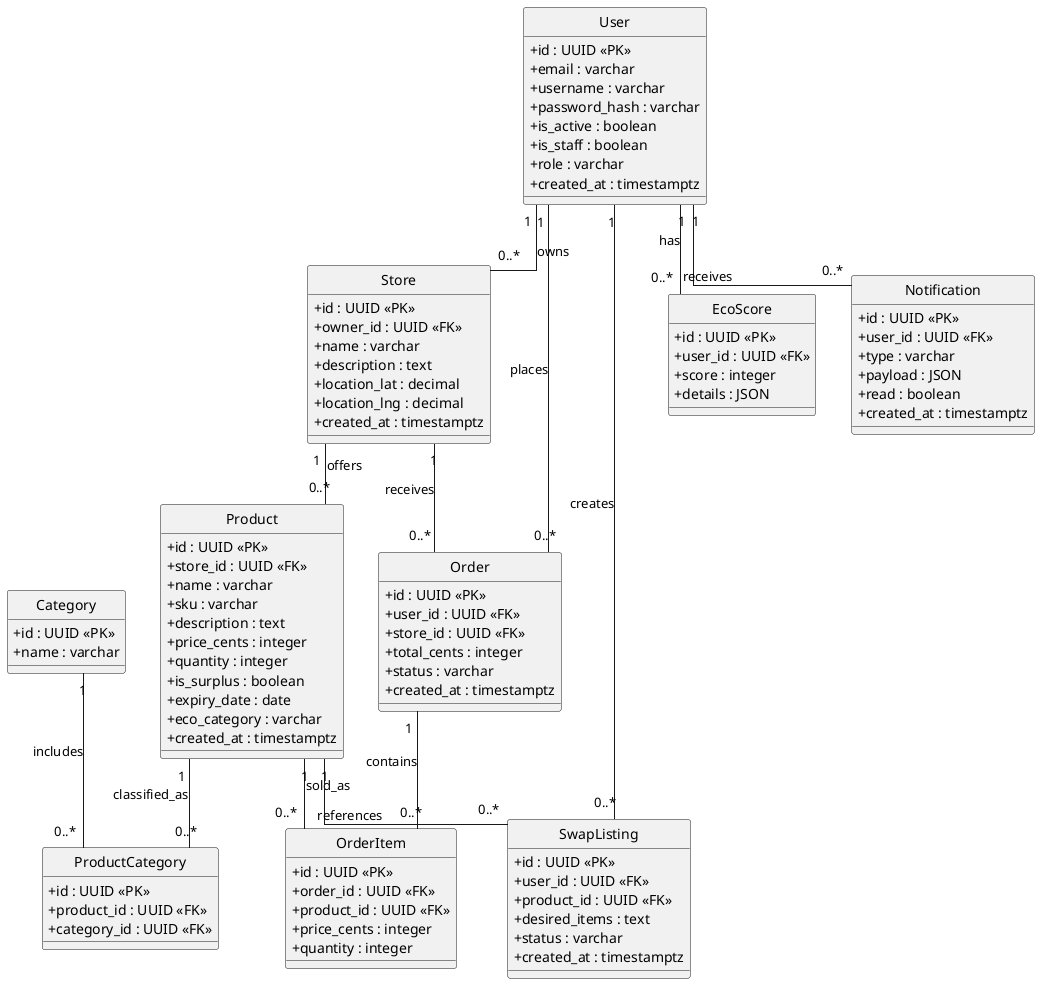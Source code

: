 @startuml Sustainify_ERD
' -----------------------------
' Sustainify ERD — Professional Version with Crow’s Foot
' -----------------------------
skinparam linetype ortho
hide circle
skinparam classAttributeIconSize 0

' Entities
class User {
  +id : UUID <<PK>>
  +email : varchar
  +username : varchar
  +password_hash : varchar
  +is_active : boolean
  +is_staff : boolean
  +role : varchar
  +created_at : timestamptz
}

class Store {
  +id : UUID <<PK>>
  +owner_id : UUID <<FK>>
  +name : varchar
  +description : text
  +location_lat : decimal
  +location_lng : decimal
  +created_at : timestamptz
}

class Product {
  +id : UUID <<PK>>
  +store_id : UUID <<FK>>
  +name : varchar
  +sku : varchar
  +description : text
  +price_cents : integer
  +quantity : integer
  +is_surplus : boolean
  +expiry_date : date
  +eco_category : varchar
  +created_at : timestamptz
}

class Category {
  +id : UUID <<PK>>
  +name : varchar
}

class ProductCategory {
  +id : UUID <<PK>>
  +product_id : UUID <<FK>>
  +category_id : UUID <<FK>>
}

class Order {
  +id : UUID <<PK>>
  +user_id : UUID <<FK>>
  +store_id : UUID <<FK>>
  +total_cents : integer
  +status : varchar
  +created_at : timestamptz
}

class OrderItem {
  +id : UUID <<PK>>
  +order_id : UUID <<FK>>
  +product_id : UUID <<FK>>
  +price_cents : integer
  +quantity : integer
}

class EcoScore {
  +id : UUID <<PK>>
  +user_id : UUID <<FK>>
  +score : integer
  +details : JSON
}

class SwapListing {
  +id : UUID <<PK>>
  +user_id : UUID <<FK>>
  +product_id : UUID <<FK>>
  +desired_items : text
  +status : varchar
  +created_at : timestamptz
}

class Notification {
  +id : UUID <<PK>>
  +user_id : UUID <<FK>>
  +type : varchar
  +payload : JSON
  +read : boolean
  +created_at : timestamptz
}

' Relationships with Crow's Foot Notation
User "1" -- "0..*" Store : owns
Store "1" -- "0..*" Product : offers
Product "1" -- "0..*" ProductCategory : classified_as
Category "1" -- "0..*" ProductCategory : includes
User "1" -- "0..*" Order : places
Store "1" -- "0..*" Order : receives
Order "1" -- "0..*" OrderItem : contains
Product "1" -- "0..*" OrderItem : sold_as
User "1" -- "0..*" EcoScore : has
User "1" -- "0..*" SwapListing : creates
Product "1" -- "0..*" SwapListing : references
User "1" -- "0..*" Notification : receives

@enduml

